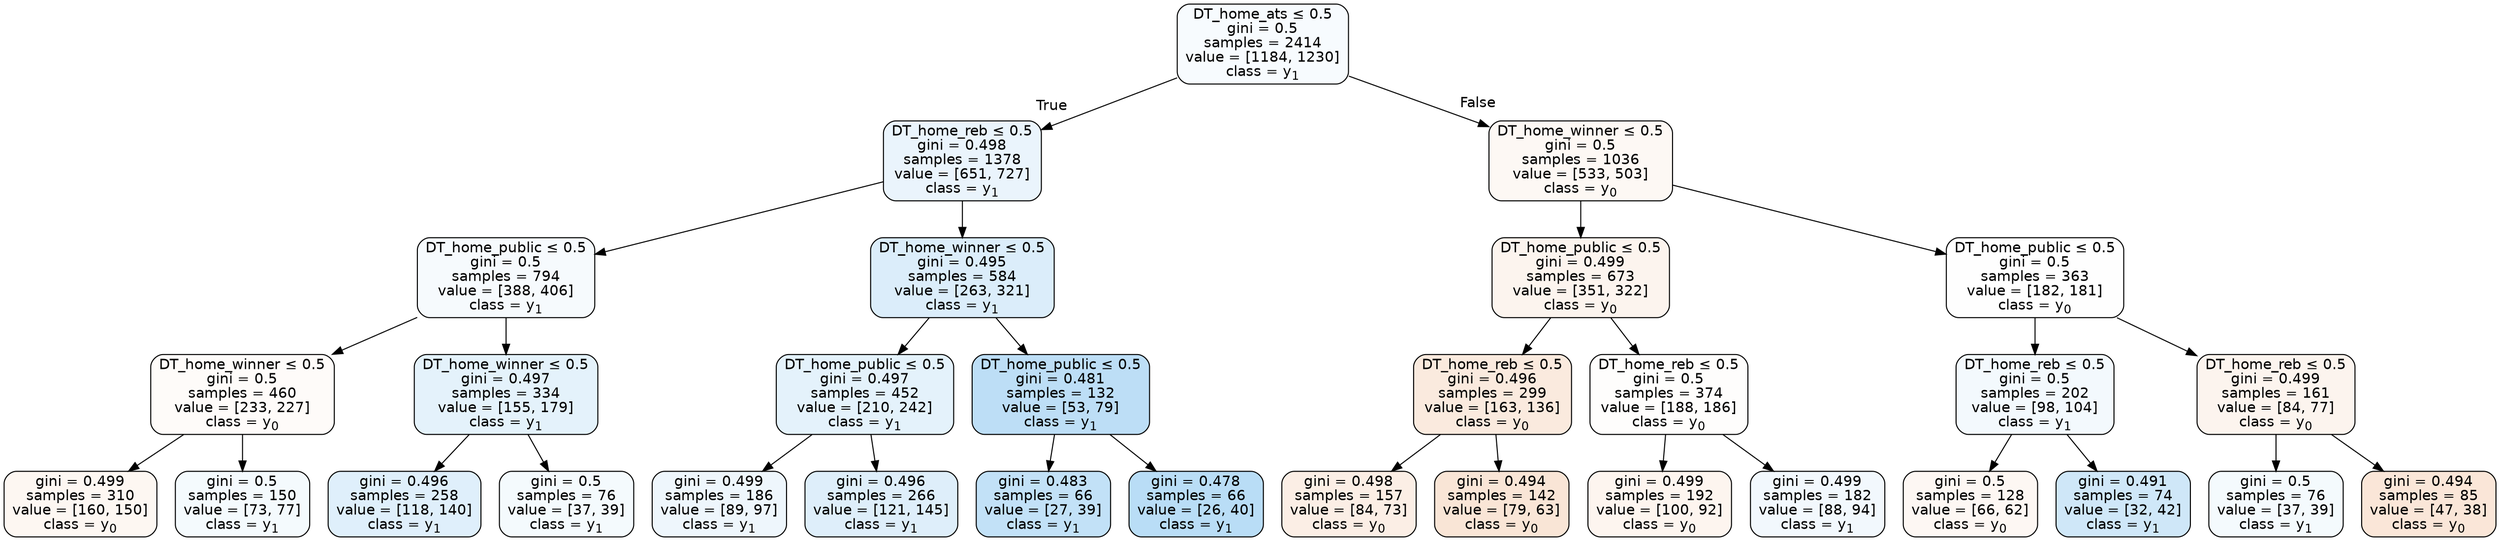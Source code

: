 digraph Tree {
node [shape=box, style="filled, rounded", color="black", fontname=helvetica] ;
edge [fontname=helvetica] ;
0 [label=<DT_home_ats &le; 0.5<br/>gini = 0.5<br/>samples = 2414<br/>value = [1184, 1230]<br/>class = y<SUB>1</SUB>>, fillcolor="#399de50a"] ;
1 [label=<DT_home_reb &le; 0.5<br/>gini = 0.498<br/>samples = 1378<br/>value = [651, 727]<br/>class = y<SUB>1</SUB>>, fillcolor="#399de51b"] ;
0 -> 1 [labeldistance=2.5, labelangle=45, headlabel="True"] ;
2 [label=<DT_home_public &le; 0.5<br/>gini = 0.5<br/>samples = 794<br/>value = [388, 406]<br/>class = y<SUB>1</SUB>>, fillcolor="#399de50b"] ;
1 -> 2 ;
3 [label=<DT_home_winner &le; 0.5<br/>gini = 0.5<br/>samples = 460<br/>value = [233, 227]<br/>class = y<SUB>0</SUB>>, fillcolor="#e5813907"] ;
2 -> 3 ;
4 [label=<gini = 0.499<br/>samples = 310<br/>value = [160, 150]<br/>class = y<SUB>0</SUB>>, fillcolor="#e5813910"] ;
3 -> 4 ;
5 [label=<gini = 0.5<br/>samples = 150<br/>value = [73, 77]<br/>class = y<SUB>1</SUB>>, fillcolor="#399de50d"] ;
3 -> 5 ;
6 [label=<DT_home_winner &le; 0.5<br/>gini = 0.497<br/>samples = 334<br/>value = [155, 179]<br/>class = y<SUB>1</SUB>>, fillcolor="#399de522"] ;
2 -> 6 ;
7 [label=<gini = 0.496<br/>samples = 258<br/>value = [118, 140]<br/>class = y<SUB>1</SUB>>, fillcolor="#399de528"] ;
6 -> 7 ;
8 [label=<gini = 0.5<br/>samples = 76<br/>value = [37, 39]<br/>class = y<SUB>1</SUB>>, fillcolor="#399de50d"] ;
6 -> 8 ;
9 [label=<DT_home_winner &le; 0.5<br/>gini = 0.495<br/>samples = 584<br/>value = [263, 321]<br/>class = y<SUB>1</SUB>>, fillcolor="#399de52e"] ;
1 -> 9 ;
10 [label=<DT_home_public &le; 0.5<br/>gini = 0.497<br/>samples = 452<br/>value = [210, 242]<br/>class = y<SUB>1</SUB>>, fillcolor="#399de522"] ;
9 -> 10 ;
11 [label=<gini = 0.499<br/>samples = 186<br/>value = [89, 97]<br/>class = y<SUB>1</SUB>>, fillcolor="#399de515"] ;
10 -> 11 ;
12 [label=<gini = 0.496<br/>samples = 266<br/>value = [121, 145]<br/>class = y<SUB>1</SUB>>, fillcolor="#399de52a"] ;
10 -> 12 ;
13 [label=<DT_home_public &le; 0.5<br/>gini = 0.481<br/>samples = 132<br/>value = [53, 79]<br/>class = y<SUB>1</SUB>>, fillcolor="#399de554"] ;
9 -> 13 ;
14 [label=<gini = 0.483<br/>samples = 66<br/>value = [27, 39]<br/>class = y<SUB>1</SUB>>, fillcolor="#399de54e"] ;
13 -> 14 ;
15 [label=<gini = 0.478<br/>samples = 66<br/>value = [26, 40]<br/>class = y<SUB>1</SUB>>, fillcolor="#399de559"] ;
13 -> 15 ;
16 [label=<DT_home_winner &le; 0.5<br/>gini = 0.5<br/>samples = 1036<br/>value = [533, 503]<br/>class = y<SUB>0</SUB>>, fillcolor="#e581390e"] ;
0 -> 16 [labeldistance=2.5, labelangle=-45, headlabel="False"] ;
17 [label=<DT_home_public &le; 0.5<br/>gini = 0.499<br/>samples = 673<br/>value = [351, 322]<br/>class = y<SUB>0</SUB>>, fillcolor="#e5813915"] ;
16 -> 17 ;
18 [label=<DT_home_reb &le; 0.5<br/>gini = 0.496<br/>samples = 299<br/>value = [163, 136]<br/>class = y<SUB>0</SUB>>, fillcolor="#e581392a"] ;
17 -> 18 ;
19 [label=<gini = 0.498<br/>samples = 157<br/>value = [84, 73]<br/>class = y<SUB>0</SUB>>, fillcolor="#e5813921"] ;
18 -> 19 ;
20 [label=<gini = 0.494<br/>samples = 142<br/>value = [79, 63]<br/>class = y<SUB>0</SUB>>, fillcolor="#e5813934"] ;
18 -> 20 ;
21 [label=<DT_home_reb &le; 0.5<br/>gini = 0.5<br/>samples = 374<br/>value = [188, 186]<br/>class = y<SUB>0</SUB>>, fillcolor="#e5813903"] ;
17 -> 21 ;
22 [label=<gini = 0.499<br/>samples = 192<br/>value = [100, 92]<br/>class = y<SUB>0</SUB>>, fillcolor="#e5813914"] ;
21 -> 22 ;
23 [label=<gini = 0.499<br/>samples = 182<br/>value = [88, 94]<br/>class = y<SUB>1</SUB>>, fillcolor="#399de510"] ;
21 -> 23 ;
24 [label=<DT_home_public &le; 0.5<br/>gini = 0.5<br/>samples = 363<br/>value = [182, 181]<br/>class = y<SUB>0</SUB>>, fillcolor="#e5813901"] ;
16 -> 24 ;
25 [label=<DT_home_reb &le; 0.5<br/>gini = 0.5<br/>samples = 202<br/>value = [98, 104]<br/>class = y<SUB>1</SUB>>, fillcolor="#399de50f"] ;
24 -> 25 ;
26 [label=<gini = 0.5<br/>samples = 128<br/>value = [66, 62]<br/>class = y<SUB>0</SUB>>, fillcolor="#e581390f"] ;
25 -> 26 ;
27 [label=<gini = 0.491<br/>samples = 74<br/>value = [32, 42]<br/>class = y<SUB>1</SUB>>, fillcolor="#399de53d"] ;
25 -> 27 ;
28 [label=<DT_home_reb &le; 0.5<br/>gini = 0.499<br/>samples = 161<br/>value = [84, 77]<br/>class = y<SUB>0</SUB>>, fillcolor="#e5813915"] ;
24 -> 28 ;
29 [label=<gini = 0.5<br/>samples = 76<br/>value = [37, 39]<br/>class = y<SUB>1</SUB>>, fillcolor="#399de50d"] ;
28 -> 29 ;
30 [label=<gini = 0.494<br/>samples = 85<br/>value = [47, 38]<br/>class = y<SUB>0</SUB>>, fillcolor="#e5813931"] ;
28 -> 30 ;
}